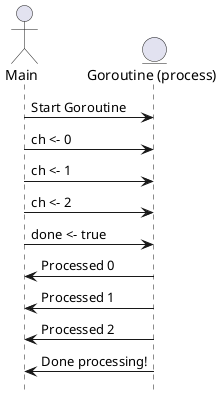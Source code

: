 @startuml
hide footbox
actor Main
entity "Goroutine (process)" as Process

Main -> Process : Start Goroutine
Main -> Process : ch <- 0
Main -> Process : ch <- 1
Main -> Process : ch <- 2
Main -> Process : done <- true

Process -> Main : Processed 0
Process -> Main : Processed 1
Process -> Main : Processed 2
Process -> Main : Done processing!

@enduml
